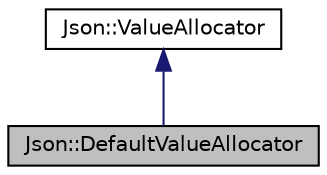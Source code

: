 digraph "Json::DefaultValueAllocator"
{
  edge [fontname="Helvetica",fontsize="10",labelfontname="Helvetica",labelfontsize="10"];
  node [fontname="Helvetica",fontsize="10",shape=record];
  Node1 [label="Json::DefaultValueAllocator",height=0.2,width=0.4,color="black", fillcolor="grey75", style="filled", fontcolor="black"];
  Node2 -> Node1 [dir="back",color="midnightblue",fontsize="10",style="solid",fontname="Helvetica"];
  Node2 [label="Json::ValueAllocator",height=0.2,width=0.4,color="black", fillcolor="white", style="filled",URL="$class_json_1_1_value_allocator.html",tooltip="Experimental do not use: Allocator to customize member name and string value memory management done b..."];
}
